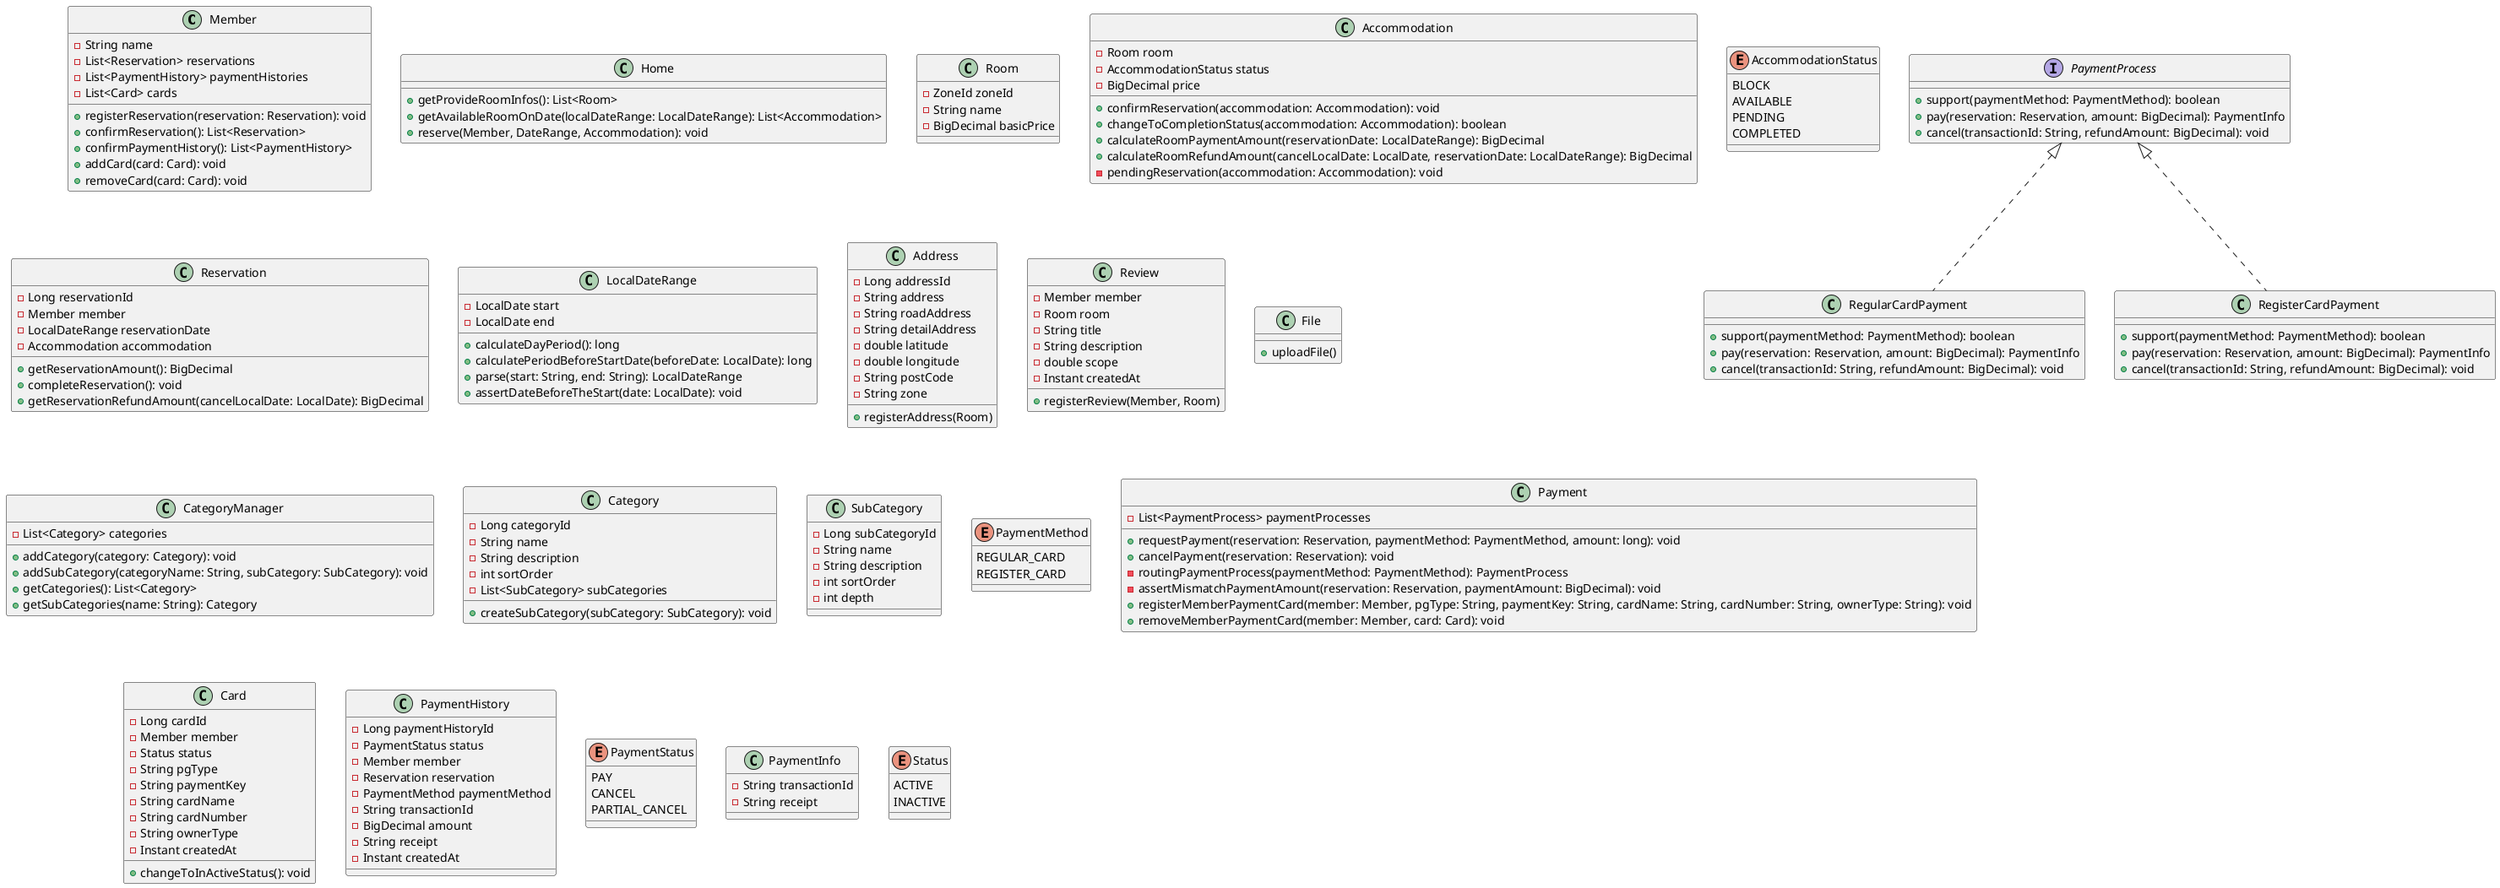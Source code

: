 @startuml
class Member {
  -String name
  -List<Reservation> reservations
  -List<PaymentHistory> paymentHistories
  -List<Card> cards
  +registerReservation(reservation: Reservation): void
  +confirmReservation(): List<Reservation>
  +confirmPaymentHistory(): List<PaymentHistory>
  +addCard(card: Card): void
  +removeCard(card: Card): void
}

class Home {
  +getProvideRoomInfos(): List<Room>
  +getAvailableRoomOnDate(localDateRange: LocalDateRange): List<Accommodation>
  +reserve(Member, DateRange, Accommodation): void
}

class Room {
  -ZoneId zoneId
  -String name
  -BigDecimal basicPrice
}

class Accommodation {
  -Room room
  -AccommodationStatus status
  -BigDecimal price
  +confirmReservation(accommodation: Accommodation): void
  +changeToCompletionStatus(accommodation: Accommodation): boolean
  +calculateRoomPaymentAmount(reservationDate: LocalDateRange): BigDecimal
  +calculateRoomRefundAmount(cancelLocalDate: LocalDate, reservationDate: LocalDateRange): BigDecimal
  -pendingReservation(accommodation: Accommodation): void
}

enum AccommodationStatus {
  BLOCK
  AVAILABLE
  PENDING
  COMPLETED
}

class Reservation {
  -Long reservationId
  -Member member
  -LocalDateRange reservationDate
  -Accommodation accommodation
  +getReservationAmount(): BigDecimal
  +completeReservation(): void
  +getReservationRefundAmount(cancelLocalDate: LocalDate): BigDecimal
}

class LocalDateRange {
  -LocalDate start
  -LocalDate end
  +calculateDayPeriod(): long
  +calculatePeriodBeforeStartDate(beforeDate: LocalDate): long
  +parse(start: String, end: String): LocalDateRange
  +assertDateBeforeTheStart(date: LocalDate): void
}

class Address {
  -Long addressId
  -String address
  -String roadAddress
  -String detailAddress
  -double latitude
  -double longitude
  -String postCode
  -String zone
  +registerAddress(Room)
}

class Review {
  -Member member
  -Room room
  -String title
  -String description
  -double scope
  -Instant createdAt
  +registerReview(Member, Room)
}

class File {
  +uploadFile()
}

class CategoryManager {
  -List<Category> categories
  +addCategory(category: Category): void
  +addSubCategory(categoryName: String, subCategory: SubCategory): void
  +getCategories(): List<Category>
  +getSubCategories(name: String): Category
}

class Category {
  -Long categoryId
  -String name
  -String description
  -int sortOrder
  -List<SubCategory> subCategories
  +createSubCategory(subCategory: SubCategory): void
}

class SubCategory {
  -Long subCategoryId
  -String name
  -String description
  -int sortOrder
  -int depth
}

enum PaymentMethod {
  REGULAR_CARD
  REGISTER_CARD
}

class Payment {
 -List<PaymentProcess> paymentProcesses
 +requestPayment(reservation: Reservation, paymentMethod: PaymentMethod, amount: long): void
 +cancelPayment(reservation: Reservation): void
 -routingPaymentProcess(paymentMethod: PaymentMethod): PaymentProcess
 -assertMismatchPaymentAmount(reservation: Reservation, paymentAmount: BigDecimal): void
 +registerMemberPaymentCard(member: Member, pgType: String, paymentKey: String, cardName: String, cardNumber: String, ownerType: String): void
 +removeMemberPaymentCard(member: Member, card: Card): void
}

class Card {
 -Long cardId
 -Member member
 -Status status
 -String pgType
 -String paymentKey
 -String cardName
 -String cardNumber
 -String ownerType
 -Instant createdAt
 +changeToInActiveStatus(): void
}

interface PaymentProcess {
 +support(paymentMethod: PaymentMethod): boolean
 +pay(reservation: Reservation, amount: BigDecimal): PaymentInfo
 +cancel(transactionId: String, refundAmount: BigDecimal): void
}

class RegularCardPayment implements PaymentProcess {
 +support(paymentMethod: PaymentMethod): boolean
 +pay(reservation: Reservation, amount: BigDecimal): PaymentInfo
 +cancel(transactionId: String, refundAmount: BigDecimal): void
}

class RegisterCardPayment implements PaymentProcess  {
 +support(paymentMethod: PaymentMethod): boolean
 +pay(reservation: Reservation, amount: BigDecimal): PaymentInfo
 +cancel(transactionId: String, refundAmount: BigDecimal): void
}

class PaymentHistory {
 -Long paymentHistoryId
 -PaymentStatus status
 -Member member
 -Reservation reservation
 -PaymentMethod paymentMethod
 -String transactionId
 -BigDecimal amount
 -String receipt
 -Instant createdAt
}

enum PaymentStatus {
 PAY
 CANCEL
 PARTIAL_CANCEL
}

class PaymentInfo {
 -String transactionId
 -String receipt
}

'공통 분류'
enum Status {
 ACTIVE
 INACTIVE
}
@enduml